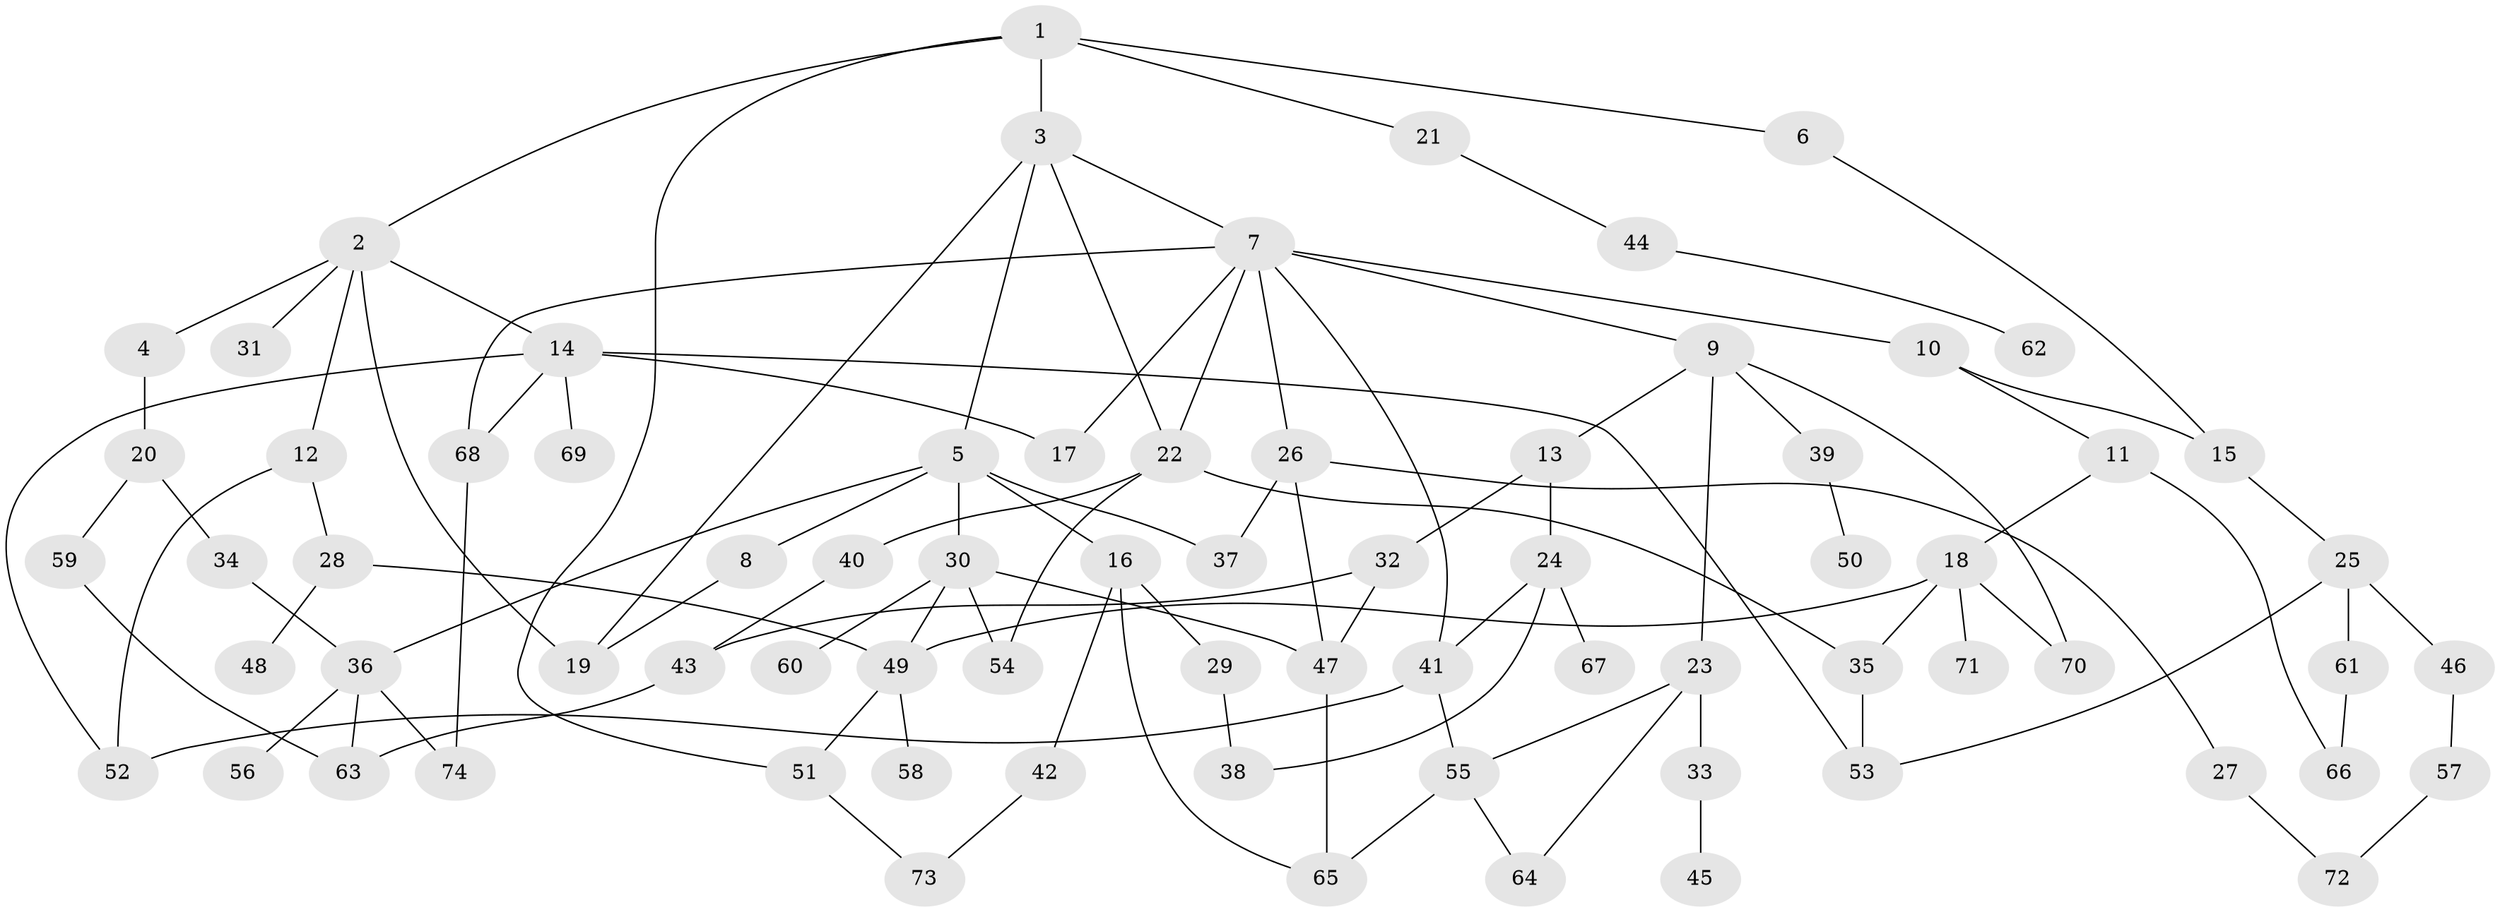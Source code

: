 // coarse degree distribution, {6: 0.06521739130434782, 7: 0.021739130434782608, 5: 0.13043478260869565, 2: 0.21739130434782608, 3: 0.21739130434782608, 10: 0.021739130434782608, 4: 0.10869565217391304, 8: 0.021739130434782608, 1: 0.1956521739130435}
// Generated by graph-tools (version 1.1) at 2025/51/02/27/25 19:51:37]
// undirected, 74 vertices, 106 edges
graph export_dot {
graph [start="1"]
  node [color=gray90,style=filled];
  1;
  2;
  3;
  4;
  5;
  6;
  7;
  8;
  9;
  10;
  11;
  12;
  13;
  14;
  15;
  16;
  17;
  18;
  19;
  20;
  21;
  22;
  23;
  24;
  25;
  26;
  27;
  28;
  29;
  30;
  31;
  32;
  33;
  34;
  35;
  36;
  37;
  38;
  39;
  40;
  41;
  42;
  43;
  44;
  45;
  46;
  47;
  48;
  49;
  50;
  51;
  52;
  53;
  54;
  55;
  56;
  57;
  58;
  59;
  60;
  61;
  62;
  63;
  64;
  65;
  66;
  67;
  68;
  69;
  70;
  71;
  72;
  73;
  74;
  1 -- 2;
  1 -- 3;
  1 -- 6;
  1 -- 21;
  1 -- 51;
  2 -- 4;
  2 -- 12;
  2 -- 14;
  2 -- 31;
  2 -- 19;
  3 -- 5;
  3 -- 7;
  3 -- 19;
  3 -- 22;
  4 -- 20;
  5 -- 8;
  5 -- 16;
  5 -- 30;
  5 -- 36;
  5 -- 37;
  6 -- 15;
  7 -- 9;
  7 -- 10;
  7 -- 22;
  7 -- 26;
  7 -- 68;
  7 -- 41;
  7 -- 17;
  8 -- 19;
  9 -- 13;
  9 -- 23;
  9 -- 39;
  9 -- 70;
  10 -- 11;
  10 -- 15;
  11 -- 18;
  11 -- 66;
  12 -- 28;
  12 -- 52;
  13 -- 24;
  13 -- 32;
  14 -- 17;
  14 -- 53;
  14 -- 69;
  14 -- 68;
  14 -- 52;
  15 -- 25;
  16 -- 29;
  16 -- 42;
  16 -- 65;
  18 -- 70;
  18 -- 71;
  18 -- 35;
  18 -- 49;
  20 -- 34;
  20 -- 59;
  21 -- 44;
  22 -- 35;
  22 -- 40;
  22 -- 54;
  23 -- 33;
  23 -- 55;
  23 -- 64;
  24 -- 41;
  24 -- 67;
  24 -- 38;
  25 -- 46;
  25 -- 61;
  25 -- 53;
  26 -- 27;
  26 -- 37;
  26 -- 47;
  27 -- 72;
  28 -- 48;
  28 -- 49;
  29 -- 38;
  30 -- 47;
  30 -- 49;
  30 -- 60;
  30 -- 54;
  32 -- 47;
  32 -- 43;
  33 -- 45;
  34 -- 36;
  35 -- 53;
  36 -- 56;
  36 -- 74;
  36 -- 63;
  39 -- 50;
  40 -- 43;
  41 -- 52;
  41 -- 55;
  42 -- 73;
  43 -- 63;
  44 -- 62;
  46 -- 57;
  47 -- 65;
  49 -- 58;
  49 -- 51;
  51 -- 73;
  55 -- 65;
  55 -- 64;
  57 -- 72;
  59 -- 63;
  61 -- 66;
  68 -- 74;
}
